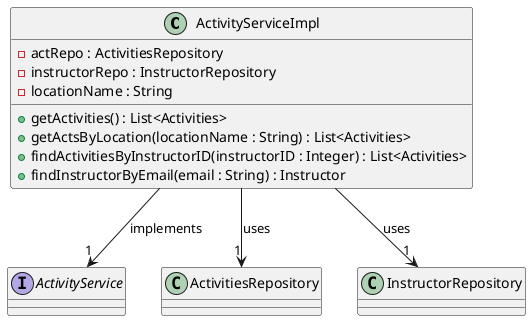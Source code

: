 
@startuml
class ActivityServiceImpl {
    - actRepo : ActivitiesRepository
    - instructorRepo : InstructorRepository
    - locationName : String

    + getActivities() : List<Activities>
    + getActsByLocation(locationName : String) : List<Activities>
    + findActivitiesByInstructorID(instructorID : Integer) : List<Activities>
    + findInstructorByEmail(email : String) : Instructor
}

interface ActivityService {
}

class ActivitiesRepository {
}

class InstructorRepository {
}

ActivityServiceImpl --> "1" ActivityService : implements
ActivityServiceImpl --> "1" ActivitiesRepository : uses
ActivityServiceImpl --> "1" InstructorRepository : uses

@enduml
